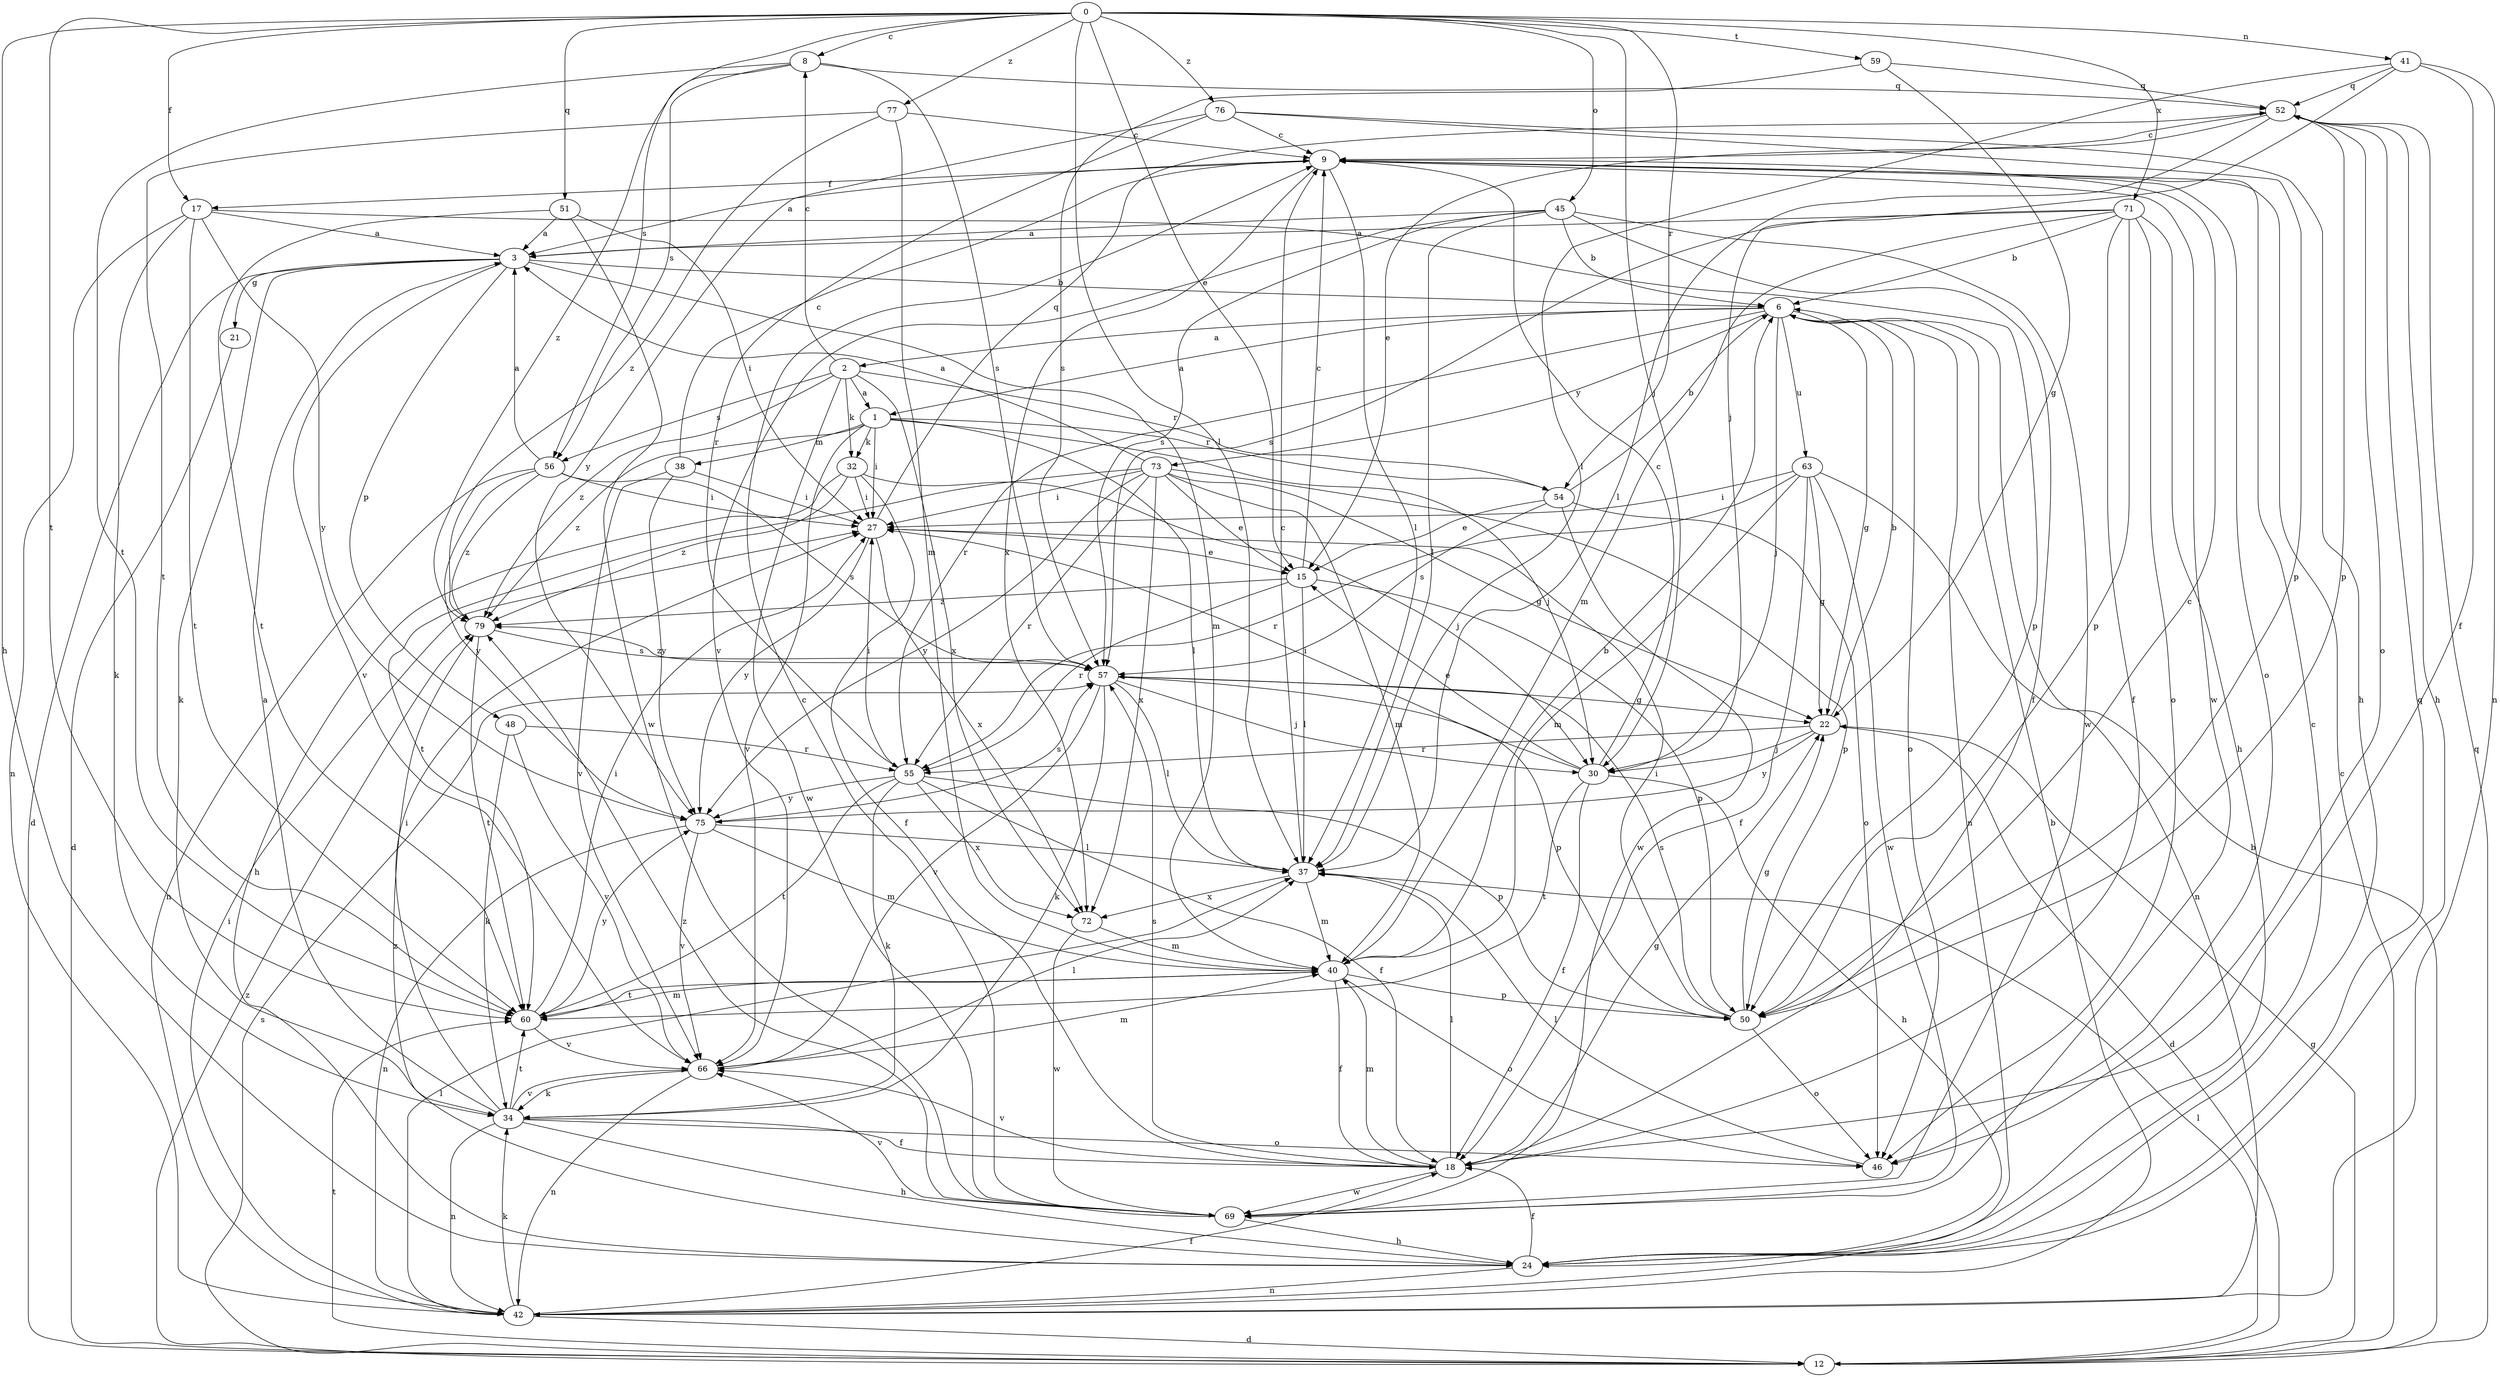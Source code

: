 strict digraph  {
0;
1;
2;
3;
6;
8;
9;
12;
15;
17;
18;
21;
22;
24;
27;
30;
32;
34;
37;
38;
40;
41;
42;
45;
46;
48;
50;
51;
52;
54;
55;
56;
57;
59;
60;
63;
66;
69;
71;
72;
73;
75;
76;
77;
79;
0 -> 8  [label=c];
0 -> 15  [label=e];
0 -> 17  [label=f];
0 -> 24  [label=h];
0 -> 30  [label=j];
0 -> 37  [label=l];
0 -> 41  [label=n];
0 -> 45  [label=o];
0 -> 51  [label=q];
0 -> 54  [label=r];
0 -> 56  [label=s];
0 -> 59  [label=t];
0 -> 60  [label=t];
0 -> 71  [label=x];
0 -> 76  [label=z];
0 -> 77  [label=z];
1 -> 27  [label=i];
1 -> 30  [label=j];
1 -> 32  [label=k];
1 -> 37  [label=l];
1 -> 38  [label=m];
1 -> 54  [label=r];
1 -> 66  [label=v];
1 -> 79  [label=z];
2 -> 1  [label=a];
2 -> 8  [label=c];
2 -> 32  [label=k];
2 -> 54  [label=r];
2 -> 56  [label=s];
2 -> 69  [label=w];
2 -> 72  [label=x];
2 -> 79  [label=z];
3 -> 6  [label=b];
3 -> 12  [label=d];
3 -> 21  [label=g];
3 -> 34  [label=k];
3 -> 40  [label=m];
3 -> 48  [label=p];
3 -> 66  [label=v];
6 -> 1  [label=a];
6 -> 2  [label=a];
6 -> 22  [label=g];
6 -> 30  [label=j];
6 -> 42  [label=n];
6 -> 46  [label=o];
6 -> 55  [label=r];
6 -> 63  [label=u];
6 -> 73  [label=y];
8 -> 52  [label=q];
8 -> 56  [label=s];
8 -> 57  [label=s];
8 -> 60  [label=t];
8 -> 79  [label=z];
9 -> 3  [label=a];
9 -> 17  [label=f];
9 -> 37  [label=l];
9 -> 46  [label=o];
9 -> 69  [label=w];
9 -> 72  [label=x];
12 -> 6  [label=b];
12 -> 9  [label=c];
12 -> 22  [label=g];
12 -> 37  [label=l];
12 -> 52  [label=q];
12 -> 57  [label=s];
12 -> 60  [label=t];
12 -> 79  [label=z];
15 -> 9  [label=c];
15 -> 37  [label=l];
15 -> 50  [label=p];
15 -> 55  [label=r];
15 -> 79  [label=z];
17 -> 3  [label=a];
17 -> 34  [label=k];
17 -> 42  [label=n];
17 -> 50  [label=p];
17 -> 60  [label=t];
17 -> 75  [label=y];
18 -> 22  [label=g];
18 -> 37  [label=l];
18 -> 40  [label=m];
18 -> 57  [label=s];
18 -> 66  [label=v];
18 -> 69  [label=w];
21 -> 12  [label=d];
22 -> 6  [label=b];
22 -> 12  [label=d];
22 -> 30  [label=j];
22 -> 55  [label=r];
22 -> 75  [label=y];
24 -> 9  [label=c];
24 -> 18  [label=f];
24 -> 42  [label=n];
24 -> 52  [label=q];
24 -> 79  [label=z];
27 -> 15  [label=e];
27 -> 52  [label=q];
27 -> 72  [label=x];
27 -> 75  [label=y];
30 -> 9  [label=c];
30 -> 15  [label=e];
30 -> 18  [label=f];
30 -> 24  [label=h];
30 -> 27  [label=i];
30 -> 60  [label=t];
32 -> 18  [label=f];
32 -> 24  [label=h];
32 -> 27  [label=i];
32 -> 30  [label=j];
32 -> 79  [label=z];
34 -> 3  [label=a];
34 -> 18  [label=f];
34 -> 24  [label=h];
34 -> 27  [label=i];
34 -> 42  [label=n];
34 -> 46  [label=o];
34 -> 60  [label=t];
34 -> 66  [label=v];
37 -> 9  [label=c];
37 -> 40  [label=m];
37 -> 72  [label=x];
38 -> 9  [label=c];
38 -> 27  [label=i];
38 -> 66  [label=v];
38 -> 75  [label=y];
40 -> 6  [label=b];
40 -> 18  [label=f];
40 -> 46  [label=o];
40 -> 50  [label=p];
40 -> 60  [label=t];
41 -> 18  [label=f];
41 -> 30  [label=j];
41 -> 37  [label=l];
41 -> 42  [label=n];
41 -> 52  [label=q];
42 -> 6  [label=b];
42 -> 12  [label=d];
42 -> 18  [label=f];
42 -> 27  [label=i];
42 -> 34  [label=k];
42 -> 37  [label=l];
45 -> 3  [label=a];
45 -> 6  [label=b];
45 -> 18  [label=f];
45 -> 37  [label=l];
45 -> 57  [label=s];
45 -> 66  [label=v];
45 -> 69  [label=w];
46 -> 37  [label=l];
48 -> 34  [label=k];
48 -> 55  [label=r];
48 -> 66  [label=v];
50 -> 9  [label=c];
50 -> 22  [label=g];
50 -> 27  [label=i];
50 -> 46  [label=o];
50 -> 57  [label=s];
51 -> 3  [label=a];
51 -> 27  [label=i];
51 -> 60  [label=t];
51 -> 69  [label=w];
52 -> 9  [label=c];
52 -> 15  [label=e];
52 -> 24  [label=h];
52 -> 37  [label=l];
52 -> 46  [label=o];
52 -> 50  [label=p];
54 -> 6  [label=b];
54 -> 15  [label=e];
54 -> 46  [label=o];
54 -> 57  [label=s];
54 -> 69  [label=w];
55 -> 18  [label=f];
55 -> 27  [label=i];
55 -> 34  [label=k];
55 -> 50  [label=p];
55 -> 60  [label=t];
55 -> 72  [label=x];
55 -> 75  [label=y];
56 -> 3  [label=a];
56 -> 27  [label=i];
56 -> 42  [label=n];
56 -> 57  [label=s];
56 -> 75  [label=y];
56 -> 79  [label=z];
57 -> 22  [label=g];
57 -> 30  [label=j];
57 -> 34  [label=k];
57 -> 37  [label=l];
57 -> 50  [label=p];
57 -> 66  [label=v];
57 -> 79  [label=z];
59 -> 22  [label=g];
59 -> 52  [label=q];
59 -> 57  [label=s];
60 -> 27  [label=i];
60 -> 40  [label=m];
60 -> 66  [label=v];
60 -> 75  [label=y];
63 -> 18  [label=f];
63 -> 22  [label=g];
63 -> 27  [label=i];
63 -> 40  [label=m];
63 -> 42  [label=n];
63 -> 55  [label=r];
63 -> 69  [label=w];
66 -> 34  [label=k];
66 -> 37  [label=l];
66 -> 40  [label=m];
66 -> 42  [label=n];
69 -> 9  [label=c];
69 -> 24  [label=h];
69 -> 66  [label=v];
69 -> 79  [label=z];
71 -> 3  [label=a];
71 -> 6  [label=b];
71 -> 18  [label=f];
71 -> 24  [label=h];
71 -> 40  [label=m];
71 -> 46  [label=o];
71 -> 50  [label=p];
71 -> 57  [label=s];
72 -> 40  [label=m];
72 -> 69  [label=w];
73 -> 3  [label=a];
73 -> 15  [label=e];
73 -> 22  [label=g];
73 -> 27  [label=i];
73 -> 40  [label=m];
73 -> 50  [label=p];
73 -> 55  [label=r];
73 -> 60  [label=t];
73 -> 72  [label=x];
73 -> 75  [label=y];
75 -> 37  [label=l];
75 -> 40  [label=m];
75 -> 42  [label=n];
75 -> 57  [label=s];
75 -> 66  [label=v];
76 -> 9  [label=c];
76 -> 24  [label=h];
76 -> 50  [label=p];
76 -> 55  [label=r];
76 -> 75  [label=y];
77 -> 9  [label=c];
77 -> 40  [label=m];
77 -> 60  [label=t];
77 -> 79  [label=z];
79 -> 57  [label=s];
79 -> 60  [label=t];
}
